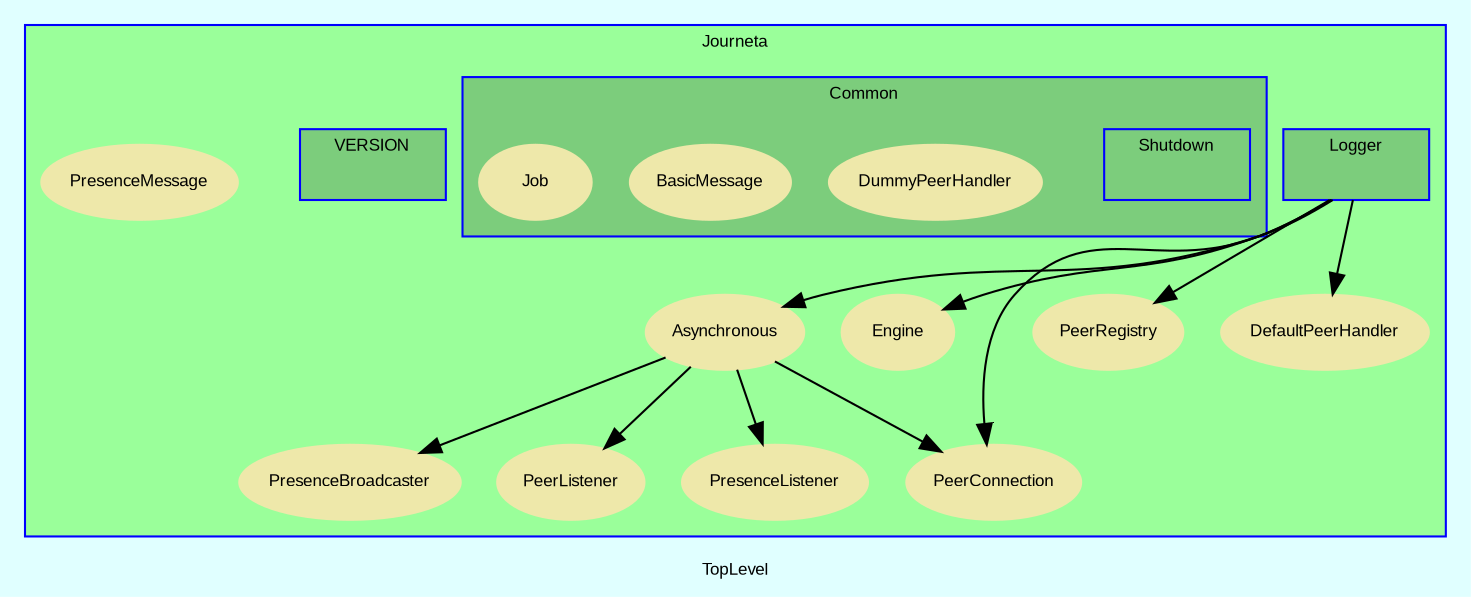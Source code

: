 digraph TopLevel {
    label = "TopLevel"
    compound = true
    fontname = Arial
    fontsize = 8
    bgcolor = lightcyan1
    node [
        color = black,
        fontname = Arial,
        fontsize = 8
    ]

    Journeta__Asynchronous -> Journeta__PeerListener [

    ]

    Journeta__Asynchronous -> Journeta__PresenceBroadcaster [

    ]

    Journeta__Logger -> Journeta__Engine [
        ltail = cluster_Journeta__Logger
    ]

    Journeta__Logger -> Journeta__PeerConnection [
        ltail = cluster_Journeta__Logger
    ]

    Journeta__Asynchronous -> Journeta__PeerConnection [

    ]

    Journeta__Asynchronous -> Journeta__PresenceListener [

    ]

    Journeta__Logger -> Journeta__PeerRegistry [
        ltail = cluster_Journeta__Logger
    ]

    Journeta__Logger -> Journeta__DefaultPeerHandler [
        ltail = cluster_Journeta__Logger
    ]

    Journeta__Logger -> Journeta__Asynchronous [
        ltail = cluster_Journeta__Logger
    ]

    subgraph cluster_Journeta {
        label = "Journeta"
        fillcolor = palegreen1
        URL = "classes/Journeta.html"
        color = blue
        fontname = Arial
        style = filled
        Journeta [
            shape = plaintext,
            height = 0.01,
            width = 0.01,
            label = ""
        ]

        Journeta__PeerListener [
            fontcolor = black,
            shape = ellipse,
            URL = "classes/Journeta/PeerListener.html",
            color = palegoldenrod,
            style = filled,
            label = "PeerListener"
        ]

        Journeta__PresenceMessage [
            fontcolor = black,
            shape = ellipse,
            URL = "classes/Journeta/PresenceMessage.html",
            color = palegoldenrod,
            style = filled,
            label = "PresenceMessage"
        ]

        Journeta__PresenceBroadcaster [
            fontcolor = black,
            shape = ellipse,
            URL = "classes/Journeta/PresenceBroadcaster.html",
            color = palegoldenrod,
            style = filled,
            label = "PresenceBroadcaster"
        ]

        Journeta__Engine [
            fontcolor = black,
            shape = ellipse,
            URL = "classes/Journeta/Engine.html",
            color = palegoldenrod,
            style = filled,
            label = "Engine"
        ]

        Journeta__PeerConnection [
            fontcolor = black,
            shape = ellipse,
            URL = "classes/Journeta/PeerConnection.html",
            color = palegoldenrod,
            style = filled,
            label = "PeerConnection"
        ]

        Journeta__PresenceListener [
            fontcolor = black,
            shape = ellipse,
            URL = "classes/Journeta/PresenceListener.html",
            color = palegoldenrod,
            style = filled,
            label = "PresenceListener"
        ]

        Journeta__PeerRegistry [
            fontcolor = black,
            shape = ellipse,
            URL = "classes/Journeta/PeerRegistry.html",
            color = palegoldenrod,
            style = filled,
            label = "PeerRegistry"
        ]

        Journeta__DefaultPeerHandler [
            fontcolor = black,
            shape = ellipse,
            URL = "classes/Journeta/DefaultPeerHandler.html",
            color = palegoldenrod,
            style = filled,
            label = "DefaultPeerHandler"
        ]

        Journeta__Asynchronous [
            fontcolor = black,
            shape = ellipse,
            URL = "classes/Journeta/Asynchronous.html",
            color = palegoldenrod,
            style = filled,
            label = "Asynchronous"
        ]

        subgraph cluster_Journeta__Common {
            label = "Common"
            fillcolor = palegreen3
            URL = "classes/Journeta/Common.html"
            color = blue
            fontname = Arial
            style = filled
            Journeta__Common [
                shape = plaintext,
                height = 0.01,
                width = 0.01,
                label = ""
            ]

            Journeta__Common__DummyPeerHandler [
                fontcolor = black,
                shape = ellipse,
                URL = "classes/Journeta/Common/DummyPeerHandler.html",
                color = palegoldenrod,
                style = filled,
                label = "DummyPeerHandler"
            ]

            Journeta__Common__BasicMessage [
                fontcolor = black,
                shape = ellipse,
                URL = "classes/Journeta/Common/BasicMessage.html",
                color = palegoldenrod,
                style = filled,
                label = "BasicMessage"
            ]

            Journeta__Common__Job [
                fontcolor = black,
                shape = ellipse,
                URL = "classes/Journeta/Common/Job.html",
                color = palegoldenrod,
                style = filled,
                label = "Job"
            ]

            subgraph cluster_Journeta__Common__Shutdown {
                label = "Shutdown"
                fillcolor = palegreen3
                URL = "classes/Journeta/Common/Shutdown.html"
                color = blue
                fontname = Arial
                style = filled
                Journeta__Common__Shutdown [
                    shape = plaintext,
                    height = 0.01,
                    width = 0.75,
                    label = ""
                ]

            }

        }

        subgraph cluster_Journeta__VERSION {
            label = "VERSION"
            fillcolor = palegreen3
            URL = "classes/Journeta/VERSION.html"
            color = blue
            fontname = Arial
            style = filled
            Journeta__VERSION [
                shape = plaintext,
                height = 0.01,
                width = 0.75,
                label = ""
            ]

        }

        subgraph cluster_Journeta__Logger {
            label = "Logger"
            fillcolor = palegreen3
            URL = "classes/Journeta/Logger.html"
            color = blue
            fontname = Arial
            style = filled
            Journeta__Logger [
                shape = plaintext,
                height = 0.01,
                width = 0.75,
                label = ""
            ]

        }

    }

}

